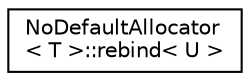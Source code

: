 digraph "Graphical Class Hierarchy"
{
  edge [fontname="Helvetica",fontsize="10",labelfontname="Helvetica",labelfontsize="10"];
  node [fontname="Helvetica",fontsize="10",shape=record];
  rankdir="LR";
  Node0 [label="NoDefaultAllocator\l\< T \>::rebind\< U \>",height=0.2,width=0.4,color="black", fillcolor="white", style="filled",URL="$struct_no_default_allocator_1_1rebind.html"];
}

